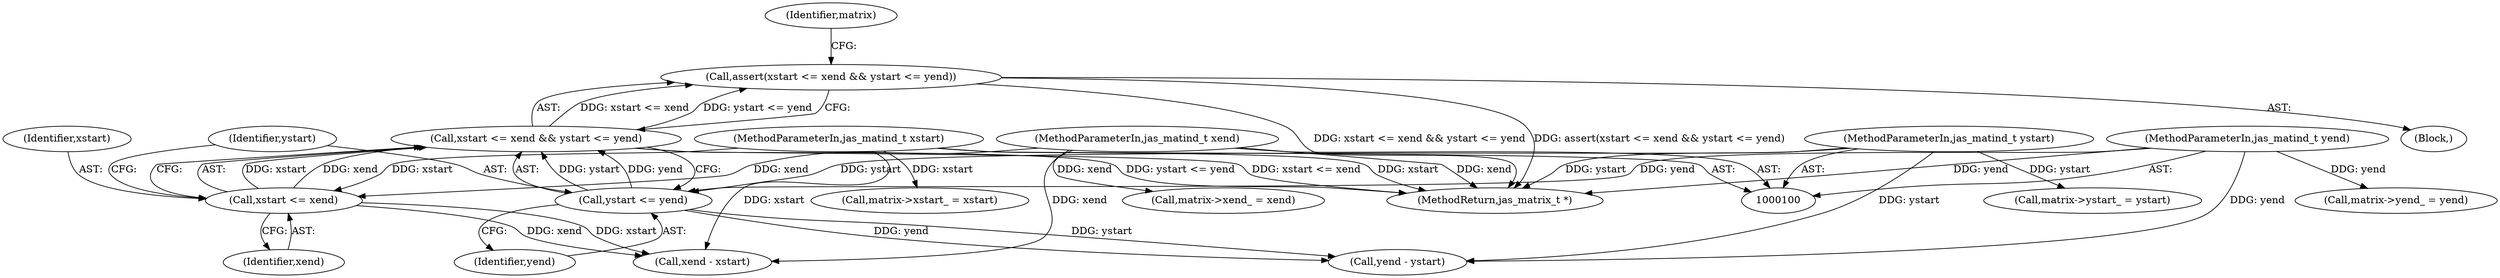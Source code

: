 digraph "0_jasper_d42b2388f7f8e0332c846675133acea151fc557a_27@API" {
"1000107" [label="(Call,assert(xstart <= xend && ystart <= yend))"];
"1000108" [label="(Call,xstart <= xend && ystart <= yend)"];
"1000109" [label="(Call,xstart <= xend)"];
"1000101" [label="(MethodParameterIn,jas_matind_t xstart)"];
"1000103" [label="(MethodParameterIn,jas_matind_t xend)"];
"1000112" [label="(Call,ystart <= yend)"];
"1000102" [label="(MethodParameterIn,jas_matind_t ystart)"];
"1000104" [label="(MethodParameterIn,jas_matind_t yend)"];
"1000123" [label="(Call,xend - xstart)"];
"1000112" [label="(Call,ystart <= yend)"];
"1000107" [label="(Call,assert(xstart <= xend && ystart <= yend))"];
"1000151" [label="(MethodReturn,jas_matrix_t *)"];
"1000144" [label="(Call,matrix->yend_ = yend)"];
"1000129" [label="(Call,matrix->xstart_ = xstart)"];
"1000114" [label="(Identifier,yend)"];
"1000109" [label="(Call,xstart <= xend)"];
"1000101" [label="(MethodParameterIn,jas_matind_t xstart)"];
"1000105" [label="(Block,)"];
"1000113" [label="(Identifier,ystart)"];
"1000110" [label="(Identifier,xstart)"];
"1000102" [label="(MethodParameterIn,jas_matind_t ystart)"];
"1000134" [label="(Call,matrix->ystart_ = ystart)"];
"1000111" [label="(Identifier,xend)"];
"1000118" [label="(Identifier,matrix)"];
"1000108" [label="(Call,xstart <= xend && ystart <= yend)"];
"1000104" [label="(MethodParameterIn,jas_matind_t yend)"];
"1000120" [label="(Call,yend - ystart)"];
"1000139" [label="(Call,matrix->xend_ = xend)"];
"1000103" [label="(MethodParameterIn,jas_matind_t xend)"];
"1000107" -> "1000105"  [label="AST: "];
"1000107" -> "1000108"  [label="CFG: "];
"1000108" -> "1000107"  [label="AST: "];
"1000118" -> "1000107"  [label="CFG: "];
"1000107" -> "1000151"  [label="DDG: xstart <= xend && ystart <= yend"];
"1000107" -> "1000151"  [label="DDG: assert(xstart <= xend && ystart <= yend)"];
"1000108" -> "1000107"  [label="DDG: xstart <= xend"];
"1000108" -> "1000107"  [label="DDG: ystart <= yend"];
"1000108" -> "1000109"  [label="CFG: "];
"1000108" -> "1000112"  [label="CFG: "];
"1000109" -> "1000108"  [label="AST: "];
"1000112" -> "1000108"  [label="AST: "];
"1000108" -> "1000151"  [label="DDG: xstart <= xend"];
"1000108" -> "1000151"  [label="DDG: ystart <= yend"];
"1000109" -> "1000108"  [label="DDG: xstart"];
"1000109" -> "1000108"  [label="DDG: xend"];
"1000112" -> "1000108"  [label="DDG: ystart"];
"1000112" -> "1000108"  [label="DDG: yend"];
"1000109" -> "1000111"  [label="CFG: "];
"1000110" -> "1000109"  [label="AST: "];
"1000111" -> "1000109"  [label="AST: "];
"1000113" -> "1000109"  [label="CFG: "];
"1000101" -> "1000109"  [label="DDG: xstart"];
"1000103" -> "1000109"  [label="DDG: xend"];
"1000109" -> "1000123"  [label="DDG: xend"];
"1000109" -> "1000123"  [label="DDG: xstart"];
"1000101" -> "1000100"  [label="AST: "];
"1000101" -> "1000151"  [label="DDG: xstart"];
"1000101" -> "1000123"  [label="DDG: xstart"];
"1000101" -> "1000129"  [label="DDG: xstart"];
"1000103" -> "1000100"  [label="AST: "];
"1000103" -> "1000151"  [label="DDG: xend"];
"1000103" -> "1000123"  [label="DDG: xend"];
"1000103" -> "1000139"  [label="DDG: xend"];
"1000112" -> "1000114"  [label="CFG: "];
"1000113" -> "1000112"  [label="AST: "];
"1000114" -> "1000112"  [label="AST: "];
"1000102" -> "1000112"  [label="DDG: ystart"];
"1000104" -> "1000112"  [label="DDG: yend"];
"1000112" -> "1000120"  [label="DDG: yend"];
"1000112" -> "1000120"  [label="DDG: ystart"];
"1000102" -> "1000100"  [label="AST: "];
"1000102" -> "1000151"  [label="DDG: ystart"];
"1000102" -> "1000120"  [label="DDG: ystart"];
"1000102" -> "1000134"  [label="DDG: ystart"];
"1000104" -> "1000100"  [label="AST: "];
"1000104" -> "1000151"  [label="DDG: yend"];
"1000104" -> "1000120"  [label="DDG: yend"];
"1000104" -> "1000144"  [label="DDG: yend"];
}
